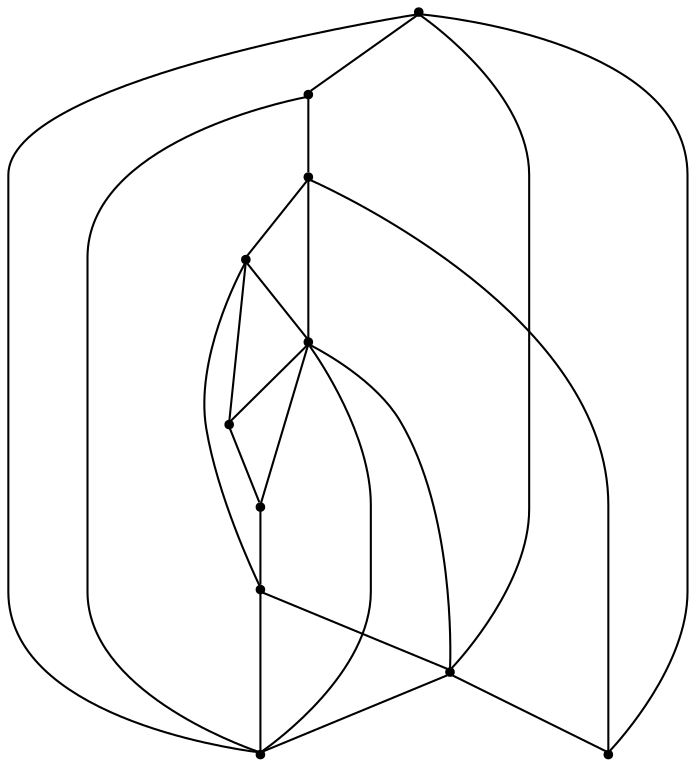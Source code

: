 graph {
  node [shape=point,comment="{\"directed\":false,\"doi\":\"10.1007/978-3-540-24595-7_38\",\"figure\":\"1\"}"]

  v0 [pos="974.3187318313953,572.8700522220496"]
  v1 [pos="972.6183957122092,370.911777380741"]
  v2 [pos="768.5804778343023,370.911777380741"]
  v3 [pos="668.2617914244186,368.87422041459513"]
  v4 [pos="872.2997728924419,370.911777380741"]
  v5 [pos="768.5804778343023,572.8700522220496"]
  v6 [pos="566.2428324854651,572.8700522220496"]
  v7 [pos="564.542496366279,370.911777380741"]
  v8 [pos="360.50455464207846,368.87422041459513"]
  v9 [pos="464.223849700218,368.87422041459513"]
  v10 [pos="360.50455464207846,572.8700522220496"]

  v0 -- v1 [id="-1",pos="974.3187318313953,572.8700522220496 972.6183957122092,370.911777380741 972.6183957122092,370.911777380741 972.6183957122092,370.911777380741"]
  v8 -- v9 [id="-3",pos="360.50455464207846,368.87422041459513 464.223849700218,368.87422041459513 464.223849700218,368.87422041459513 464.223849700218,368.87422041459513"]
  v9 -- v7 [id="-4",pos="464.223849700218,368.87422041459513 564.542496366279,370.911777380741 564.542496366279,370.911777380741 564.542496366279,370.911777380741"]
  v7 -- v3 [id="-5",pos="564.542496366279,370.911777380741 668.2617914244186,368.87422041459513 668.2617914244186,368.87422041459513 668.2617914244186,368.87422041459513"]
  v3 -- v2 [id="-6",pos="668.2617914244186,368.87422041459513 768.5804778343023,370.911777380741 768.5804778343023,370.911777380741 768.5804778343023,370.911777380741"]
  v2 -- v4 [id="-7",pos="768.5804778343023,370.911777380741 872.2997728924419,370.911777380741 872.2997728924419,370.911777380741 872.2997728924419,370.911777380741"]
  v4 -- v1 [id="-8",pos="872.2997728924419,370.911777380741 972.6183957122092,370.911777380741 972.6183957122092,370.911777380741 972.6183957122092,370.911777380741"]
  v10 -- v6 [id="-11",pos="360.50455464207846,572.8700522220496 566.2428324854651,572.8700522220496 566.2428324854651,572.8700522220496 566.2428324854651,572.8700522220496"]
  v6 -- v5 [id="-12",pos="566.2428324854651,572.8700522220496 768.5804778343023,572.8700522220496 768.5804778343023,572.8700522220496 768.5804778343023,572.8700522220496"]
  v5 -- v0 [id="-13",pos="768.5804778343023,572.8700522220496 974.3187318313953,572.8700522220496 974.3187318313953,572.8700522220496 974.3187318313953,572.8700522220496"]
  v6 -- v9 [id="-17",pos="566.2428324854651,572.8700522220496 464.223849700218,368.87422041459513 464.223849700218,368.87422041459513 464.223849700218,368.87422041459513"]
  v6 -- v3 [id="-18",pos="566.2428324854651,572.8700522220496 668.2617914244186,368.87422041459513 668.2617914244186,368.87422041459513 668.2617914244186,368.87422041459513"]
  v6 -- v8 [id="-19",pos="566.2428324854651,572.8700522220496 360.50455464207846,368.87422041459513 360.50455464207846,368.87422041459513 360.50455464207846,368.87422041459513"]
  v6 -- v4 [id="-21",pos="566.2428324854651,572.8700522220496 872.2997728924419,370.911777380741 872.2997728924419,370.911777380741 872.2997728924419,370.911777380741"]
  v5 -- v3 [id="-22",pos="768.5804778343023,572.8700522220496 668.2617914244186,368.87422041459513 668.2617914244186,368.87422041459513 668.2617914244186,368.87422041459513"]
  v5 -- v1 [id="-23",pos="768.5804778343023,572.8700522220496 972.6183957122092,370.911777380741 972.6183957122092,370.911777380741 972.6183957122092,370.911777380741"]
  v0 -- v2 [id="-26",pos="974.3187318313953,572.8700522220496 768.5804778343023,370.911777380741 768.5804778343023,370.911777380741 768.5804778343023,370.911777380741"]
  v8 -- v10 [id="-15",pos="360.50455464207846,368.87422041459513 360.50455464207846,572.8700522220496 360.50455464207846,572.8700522220496 360.50455464207846,572.8700522220496"]
  v7 -- v10 [id="-16",pos="564.542496366279,370.911777380741 360.50455464207846,572.8700522220496 360.50455464207846,572.8700522220496 360.50455464207846,572.8700522220496"]
  v7 -- v5 [id="-20",pos="564.542496366279,370.911777380741 768.5804778343023,572.8700522220496 768.5804778343023,572.8700522220496 768.5804778343023,572.8700522220496"]
  v4 -- v10 [id="-24",pos="872.2997728924419,370.911777380741 360.50455464207846,572.8700522220496 360.50455464207846,572.8700522220496 360.50455464207846,572.8700522220496"]
  v3 -- v0 [id="-25",pos="668.2617914244186,368.87422041459513 974.3187318313953,572.8700522220496 974.3187318313953,572.8700522220496 974.3187318313953,572.8700522220496"]
}